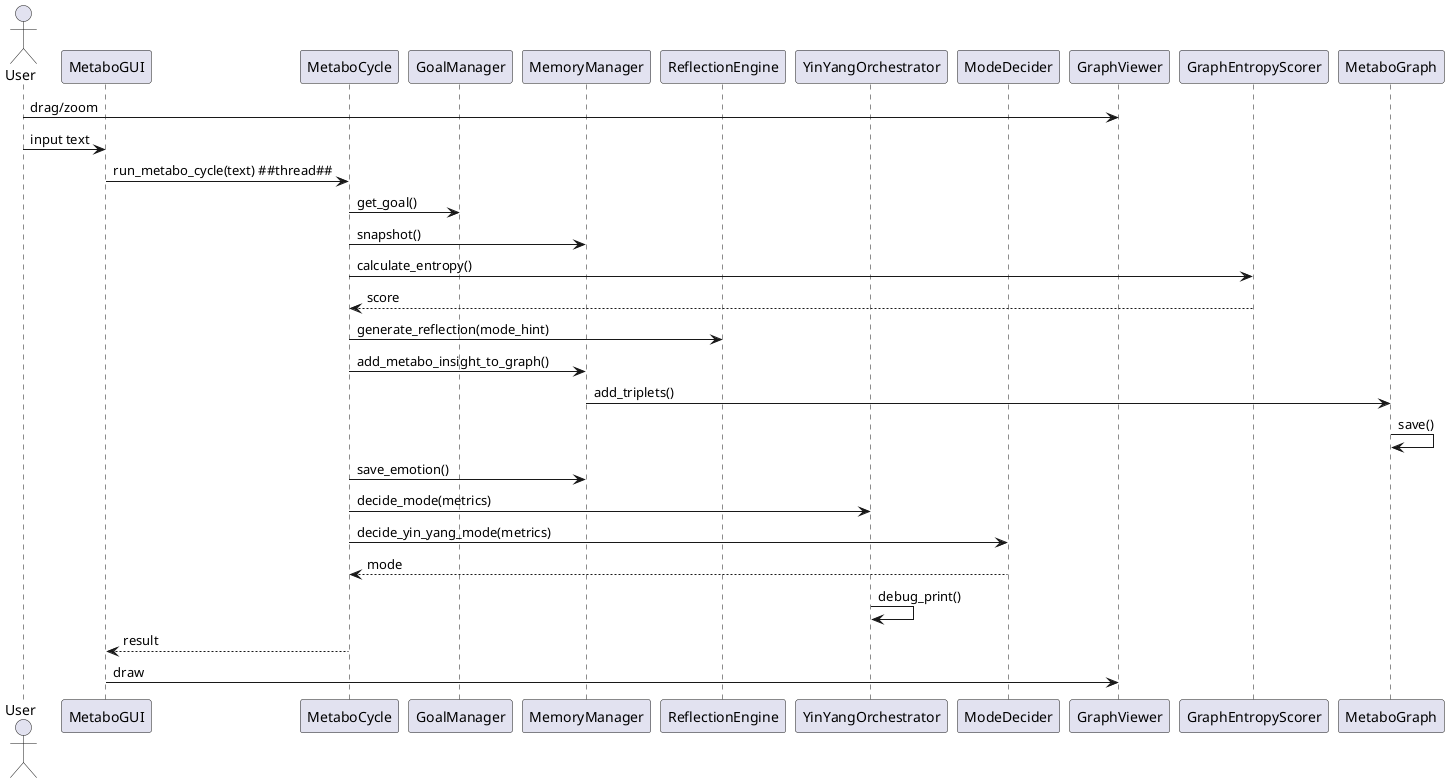 @startuml
'/ updated after emotion-mode fix
actor User
participant MetaboGUI
participant MetaboCycle
participant GoalManager
participant MemoryManager
participant ReflectionEngine
participant YinYangOrchestrator
participant ModeDecider
participant GraphViewer
participant GraphEntropyScorer
User -> GraphViewer: drag/zoom
User -> MetaboGUI: input text
MetaboGUI -> MetaboCycle: run_metabo_cycle(text) ##thread##
MetaboCycle -> GoalManager: get_goal()
MetaboCycle -> MemoryManager: snapshot()
MetaboCycle -> GraphEntropyScorer: calculate_entropy()
GraphEntropyScorer --> MetaboCycle: score
MetaboCycle -> ReflectionEngine: generate_reflection(mode_hint)
MetaboCycle -> MemoryManager: add_metabo_insight_to_graph()
MemoryManager -> MetaboGraph: add_triplets()
MetaboGraph -> MetaboGraph: save()
MetaboCycle -> MemoryManager: save_emotion()
MetaboCycle -> YinYangOrchestrator: decide_mode(metrics)
MetaboCycle -> ModeDecider: decide_yin_yang_mode(metrics)
ModeDecider --> MetaboCycle: mode
YinYangOrchestrator -> YinYangOrchestrator: debug_print()
MetaboCycle --> MetaboGUI: result
MetaboGUI -> GraphViewer: draw
@enduml
